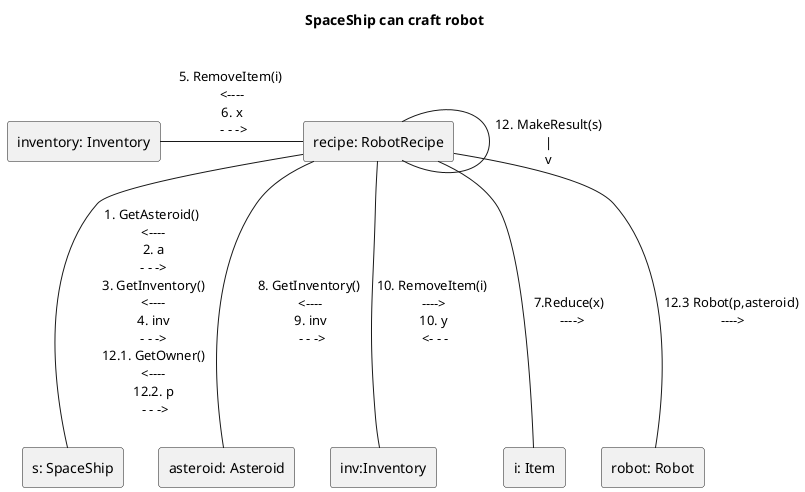 @startuml
rectangle "recipe: RobotRecipe" as recipe 
rectangle "s: SpaceShip" as s 
rectangle "inventory: Inventory" as inventory 
rectangle "asteroid: Asteroid" as asteroid
rectangle "inv:Inventory" as inv 
rectangle "i: Item" as i
rectangle "robot: Robot" as robot 

title SpaceShip can craft robot \n 

recipe -- s: 1. GetAsteroid() \n <---- \n 2. a \n - - -> \n 3. GetInventory() \n <---- \n 4. inv \n - - -> \n 12.1. GetOwner() \n <---- \n 12.2. p \n - - ->


recipe -left- inventory: 5. RemoveItem(i) \n <---- \n 6. x \n - - -> 

recipe -- i: 7.Reduce(x) \n ---->

recipe -- asteroid: 8. GetInventory() \n <---- \n 9. inv \n - - -> 

recipe -- inv: 10. RemoveItem(i) \n ----> \n 10. y \n <- - - 

recipe -down- recipe: 12. MakeResult(s)\n | \nv

recipe -- robot: 12.3 Robot(p,asteroid)\n ---->




@enduml
